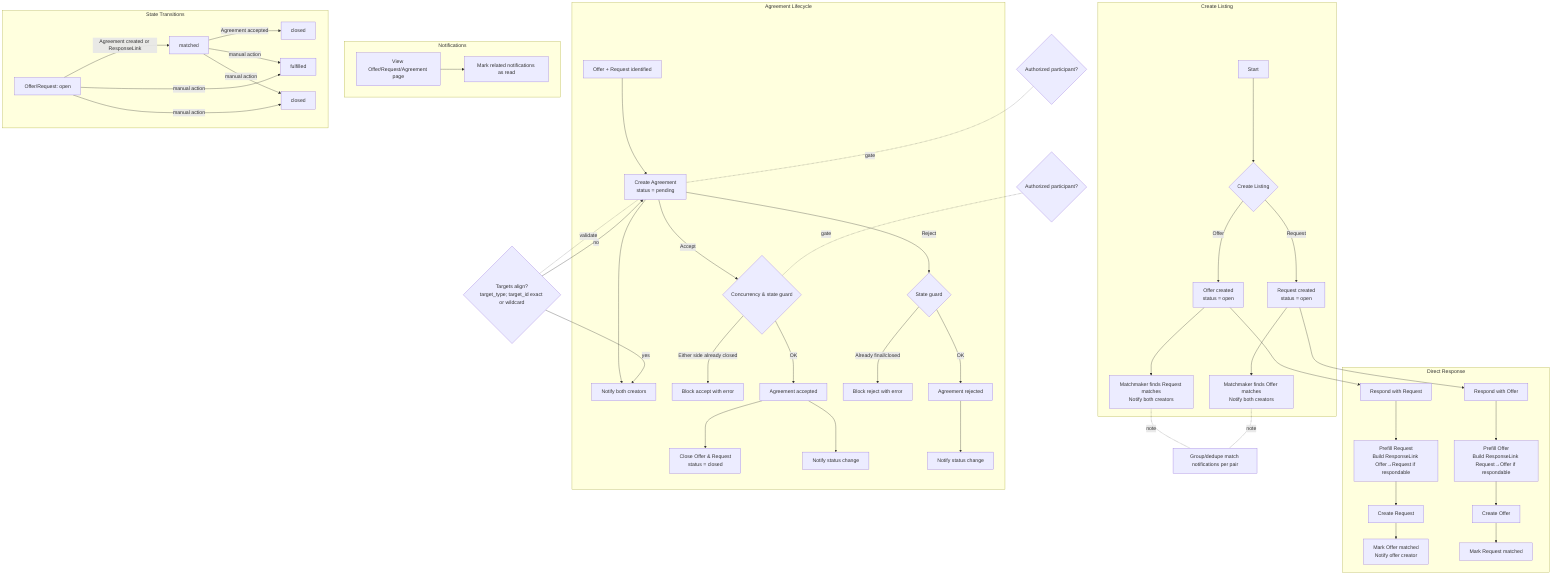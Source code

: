 flowchart TD

  %% Create Listing Flow
  subgraph CL[Create Listing]
    A[Start] --> B{Create Listing}
    B -->|Offer| O[Offer created<br>status = open]
    B -->|Request| R[Request created<br>status = open]
    O --> M1[Matchmaker finds Request matches<br>Notify both creators]
    R --> M2[Matchmaker finds Offer matches<br>Notify both creators]
  end

  %% Direct Response Flows
  subgraph DR[Direct Response]
    %% Offer -> Request response
    O --> ORa[Respond with Request]
    ORa --> ORb[Prefill Request<br>Build ResponseLink Offer→Request if respondable]
    ORb --> ORc[Create Request]
    ORc --> ORd[Mark Offer matched<br>Notify offer creator]

    %% Request -> Offer response
    R --> ROa[Respond with Offer]
    ROa --> ROb[Prefill Offer<br>Build ResponseLink Request→Offer if respondable]
    ROb --> ROc[Create Offer]
    ROc --> ROd[Mark Request matched]
  end

  %% Agreement Lifecycle
  subgraph AG[Agreement Lifecycle]
    E1[Offer + Request identified] --> A1[Create Agreement<br>status = pending]
    A1 --> N1[Notify both creators]
    A1 -->|Accept| G1{Concurrency & state guard}
    G1 -->|Either side already closed| GE[Block accept with error]
    G1 -->|OK| A2[Agreement accepted]
    A2 --> C1[Close Offer & Request<br>status = closed]
    A2 --> N2[Notify status change]
    A1 -->|Reject| G2{State guard}
    G2 -->|Already final/closed| GR[Block reject with error]
    G2 -->|OK| A3[Agreement rejected]
    A3 --> N3[Notify status change]
  end

  %% Notification Read
  subgraph NO[Notifications]
    V1[View Offer/Request/Agreement page]
    V1 --> NR[Mark related notifications as read]
  end

  %% State Summary
  subgraph ST[State Transitions]
    S1[Offer/Request: open]
    S1 -->|Agreement created or ResponseLink| S2[matched]
    S2 -->|Agreement accepted| S3[closed]
    S1 -->|manual action| SF[fulfilled]
    S2 -->|manual action| SF
    S1 -->|manual action| SC[closed]
    S2 -->|manual action| SC
  end

  %% Target alignment check (implicit in Agreement creation)
  A1 -. validate .- TGT{Targets align?<br>target_type; target_id exact or wildcard}
  TGT -- no --> A1
  TGT -- yes --> N1

  %% Matching notes
  M1 -. note .- DEDUPE[Group/dedupe match notifications per pair]
  M2 -. note .- DEDUPE

  %% Permissions gates
  P1{Authorized participant?} -. gate .- A1
  P2{Authorized participant?} -. gate .- G1